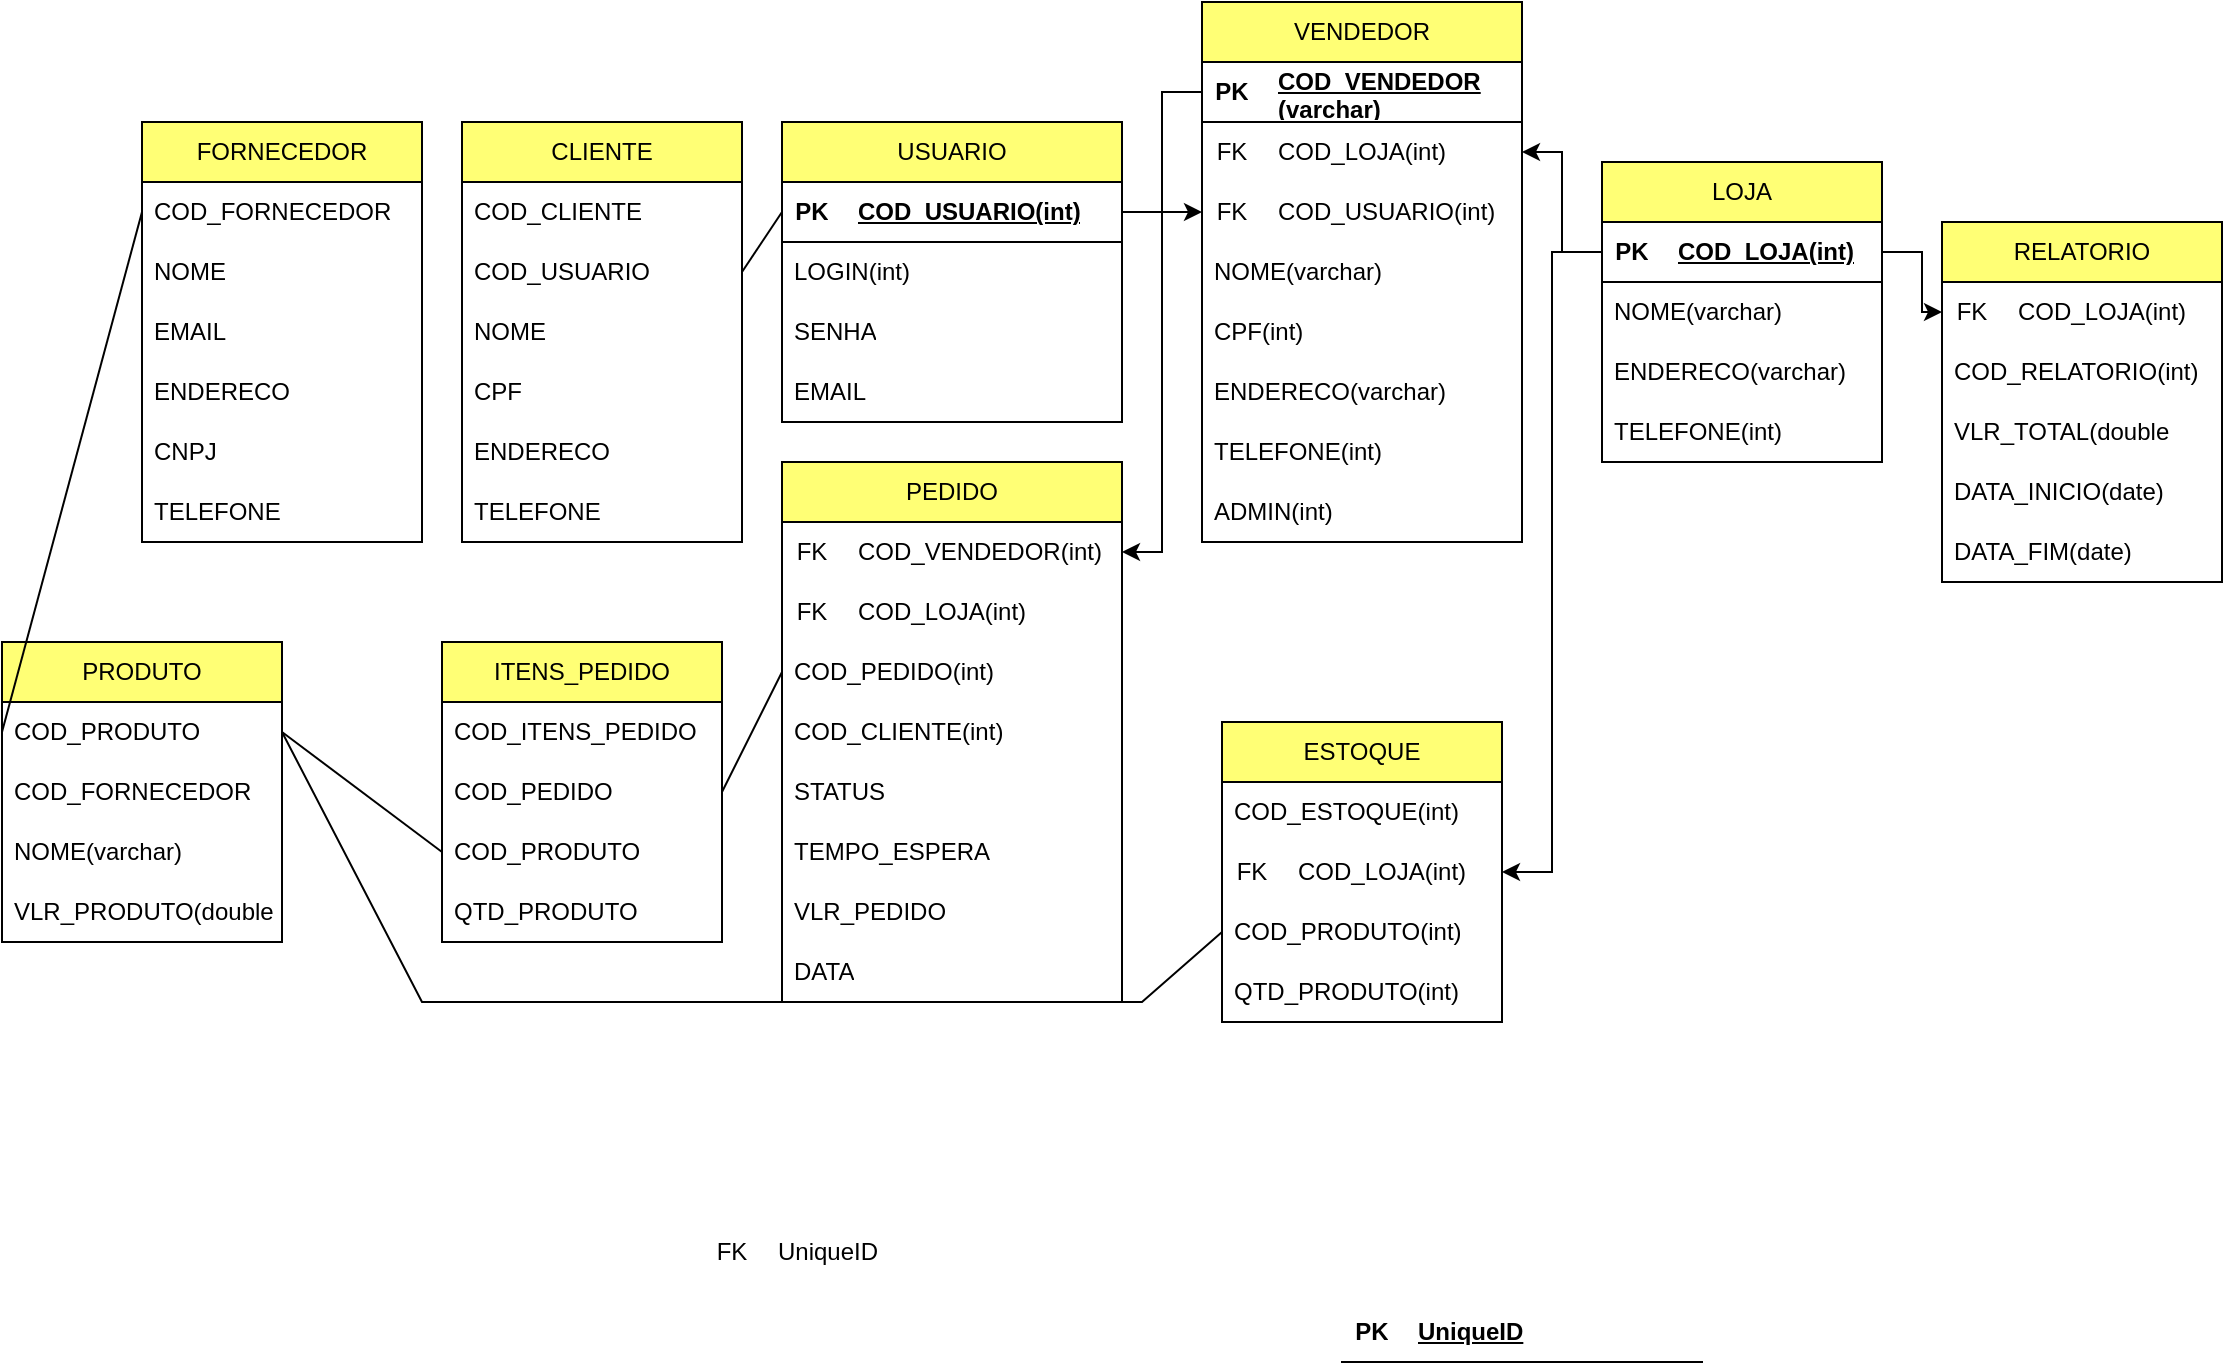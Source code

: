 <mxfile version="21.7.5" type="github">
  <diagram id="R2lEEEUBdFMjLlhIrx00" name="Page-1">
    <mxGraphModel dx="2072" dy="1129" grid="1" gridSize="10" guides="1" tooltips="1" connect="1" arrows="1" fold="1" page="1" pageScale="1" pageWidth="850" pageHeight="1100" math="0" shadow="0" extFonts="Permanent Marker^https://fonts.googleapis.com/css?family=Permanent+Marker">
      <root>
        <mxCell id="0" />
        <mxCell id="1" parent="0" />
        <mxCell id="6euLBbNawALFKnhl1Kjq-1" value="USUARIO" style="swimlane;fontStyle=0;childLayout=stackLayout;horizontal=1;startSize=30;horizontalStack=0;resizeParent=1;resizeParentMax=0;resizeLast=0;collapsible=1;marginBottom=0;whiteSpace=wrap;html=1;fillColor=#FFFF75;" parent="1" vertex="1">
          <mxGeometry x="170" y="60" width="170" height="150" as="geometry" />
        </mxCell>
        <mxCell id="yWgt30FyJ93wqNs7y8Zr-113" value="" style="shape=table;startSize=0;container=1;collapsible=1;childLayout=tableLayout;fixedRows=1;rowLines=0;fontStyle=0;align=center;resizeLast=1;strokeColor=none;fillColor=none;collapsible=0;" vertex="1" parent="6euLBbNawALFKnhl1Kjq-1">
          <mxGeometry y="30" width="170" height="30" as="geometry" />
        </mxCell>
        <mxCell id="yWgt30FyJ93wqNs7y8Zr-114" value="" style="shape=tableRow;horizontal=0;startSize=0;swimlaneHead=0;swimlaneBody=0;fillColor=none;collapsible=0;dropTarget=0;points=[[0,0.5],[1,0.5]];portConstraint=eastwest;top=0;left=0;right=0;bottom=1;" vertex="1" parent="yWgt30FyJ93wqNs7y8Zr-113">
          <mxGeometry width="170" height="30" as="geometry" />
        </mxCell>
        <mxCell id="yWgt30FyJ93wqNs7y8Zr-115" value="PK" style="shape=partialRectangle;connectable=0;fillColor=none;top=0;left=0;bottom=0;right=0;fontStyle=1;overflow=hidden;whiteSpace=wrap;html=1;" vertex="1" parent="yWgt30FyJ93wqNs7y8Zr-114">
          <mxGeometry width="30" height="30" as="geometry">
            <mxRectangle width="30" height="30" as="alternateBounds" />
          </mxGeometry>
        </mxCell>
        <mxCell id="yWgt30FyJ93wqNs7y8Zr-116" value="COD_USUARIO(int)" style="shape=partialRectangle;connectable=0;fillColor=none;top=0;left=0;bottom=0;right=0;align=left;spacingLeft=6;fontStyle=5;overflow=hidden;whiteSpace=wrap;html=1;" vertex="1" parent="yWgt30FyJ93wqNs7y8Zr-114">
          <mxGeometry x="30" width="140" height="30" as="geometry">
            <mxRectangle width="140" height="30" as="alternateBounds" />
          </mxGeometry>
        </mxCell>
        <mxCell id="6euLBbNawALFKnhl1Kjq-3" value="LOGIN(int)" style="text;strokeColor=none;fillColor=none;align=left;verticalAlign=middle;spacingLeft=4;spacingRight=4;overflow=hidden;points=[[0,0.5],[1,0.5]];portConstraint=eastwest;rotatable=0;whiteSpace=wrap;html=1;" parent="6euLBbNawALFKnhl1Kjq-1" vertex="1">
          <mxGeometry y="60" width="170" height="30" as="geometry" />
        </mxCell>
        <mxCell id="6euLBbNawALFKnhl1Kjq-4" value="SENHA" style="text;strokeColor=none;fillColor=none;align=left;verticalAlign=middle;spacingLeft=4;spacingRight=4;overflow=hidden;points=[[0,0.5],[1,0.5]];portConstraint=eastwest;rotatable=0;whiteSpace=wrap;html=1;" parent="6euLBbNawALFKnhl1Kjq-1" vertex="1">
          <mxGeometry y="90" width="170" height="30" as="geometry" />
        </mxCell>
        <mxCell id="6euLBbNawALFKnhl1Kjq-5" value="EMAIL" style="text;strokeColor=none;fillColor=none;align=left;verticalAlign=middle;spacingLeft=4;spacingRight=4;overflow=hidden;points=[[0,0.5],[1,0.5]];portConstraint=eastwest;rotatable=0;whiteSpace=wrap;html=1;" parent="6euLBbNawALFKnhl1Kjq-1" vertex="1">
          <mxGeometry y="120" width="170" height="30" as="geometry" />
        </mxCell>
        <mxCell id="6euLBbNawALFKnhl1Kjq-6" value="CLIENTE" style="swimlane;fontStyle=0;childLayout=stackLayout;horizontal=1;startSize=30;horizontalStack=0;resizeParent=1;resizeParentMax=0;resizeLast=0;collapsible=1;marginBottom=0;whiteSpace=wrap;html=1;fillColor=#FFFF75;" parent="1" vertex="1">
          <mxGeometry x="10" y="60" width="140" height="210" as="geometry" />
        </mxCell>
        <mxCell id="6euLBbNawALFKnhl1Kjq-7" value="COD_CLIENTE" style="text;strokeColor=none;fillColor=none;align=left;verticalAlign=middle;spacingLeft=4;spacingRight=4;overflow=hidden;points=[[0,0.5],[1,0.5]];portConstraint=eastwest;rotatable=0;whiteSpace=wrap;html=1;" parent="6euLBbNawALFKnhl1Kjq-6" vertex="1">
          <mxGeometry y="30" width="140" height="30" as="geometry" />
        </mxCell>
        <mxCell id="6euLBbNawALFKnhl1Kjq-13" value="COD_USUARIO" style="text;strokeColor=none;fillColor=none;align=left;verticalAlign=middle;spacingLeft=4;spacingRight=4;overflow=hidden;points=[[0,0.5],[1,0.5]];portConstraint=eastwest;rotatable=0;whiteSpace=wrap;html=1;" parent="6euLBbNawALFKnhl1Kjq-6" vertex="1">
          <mxGeometry y="60" width="140" height="30" as="geometry" />
        </mxCell>
        <mxCell id="6euLBbNawALFKnhl1Kjq-8" value="NOME" style="text;strokeColor=none;fillColor=none;align=left;verticalAlign=middle;spacingLeft=4;spacingRight=4;overflow=hidden;points=[[0,0.5],[1,0.5]];portConstraint=eastwest;rotatable=0;whiteSpace=wrap;html=1;" parent="6euLBbNawALFKnhl1Kjq-6" vertex="1">
          <mxGeometry y="90" width="140" height="30" as="geometry" />
        </mxCell>
        <mxCell id="6euLBbNawALFKnhl1Kjq-9" value="CPF" style="text;strokeColor=none;fillColor=none;align=left;verticalAlign=middle;spacingLeft=4;spacingRight=4;overflow=hidden;points=[[0,0.5],[1,0.5]];portConstraint=eastwest;rotatable=0;whiteSpace=wrap;html=1;" parent="6euLBbNawALFKnhl1Kjq-6" vertex="1">
          <mxGeometry y="120" width="140" height="30" as="geometry" />
        </mxCell>
        <mxCell id="6euLBbNawALFKnhl1Kjq-10" value="ENDERECO" style="text;strokeColor=none;fillColor=none;align=left;verticalAlign=middle;spacingLeft=4;spacingRight=4;overflow=hidden;points=[[0,0.5],[1,0.5]];portConstraint=eastwest;rotatable=0;whiteSpace=wrap;html=1;" parent="6euLBbNawALFKnhl1Kjq-6" vertex="1">
          <mxGeometry y="150" width="140" height="30" as="geometry" />
        </mxCell>
        <mxCell id="6euLBbNawALFKnhl1Kjq-11" value="TELEFONE" style="text;strokeColor=none;fillColor=none;align=left;verticalAlign=middle;spacingLeft=4;spacingRight=4;overflow=hidden;points=[[0,0.5],[1,0.5]];portConstraint=eastwest;rotatable=0;whiteSpace=wrap;html=1;" parent="6euLBbNawALFKnhl1Kjq-6" vertex="1">
          <mxGeometry y="180" width="140" height="30" as="geometry" />
        </mxCell>
        <mxCell id="6euLBbNawALFKnhl1Kjq-14" value="" style="endArrow=none;html=1;rounded=0;entryX=0;entryY=0.5;entryDx=0;entryDy=0;exitX=1;exitY=0.5;exitDx=0;exitDy=0;" parent="1" source="6euLBbNawALFKnhl1Kjq-13" edge="1">
          <mxGeometry width="50" height="50" relative="1" as="geometry">
            <mxPoint x="400" y="250" as="sourcePoint" />
            <mxPoint x="170" y="105" as="targetPoint" />
          </mxGeometry>
        </mxCell>
        <mxCell id="6euLBbNawALFKnhl1Kjq-15" value="VENDEDOR" style="swimlane;fontStyle=0;childLayout=stackLayout;horizontal=1;startSize=30;horizontalStack=0;resizeParent=1;resizeParentMax=0;resizeLast=0;collapsible=1;marginBottom=0;whiteSpace=wrap;html=1;fillColor=#FFFF75;" parent="1" vertex="1">
          <mxGeometry x="380" width="160" height="270" as="geometry" />
        </mxCell>
        <mxCell id="yWgt30FyJ93wqNs7y8Zr-31" value="" style="shape=tableRow;horizontal=0;startSize=0;swimlaneHead=0;swimlaneBody=0;fillColor=none;collapsible=0;dropTarget=0;points=[[0,0.5],[1,0.5]];portConstraint=eastwest;top=0;left=0;right=0;bottom=1;" vertex="1" parent="6euLBbNawALFKnhl1Kjq-15">
          <mxGeometry y="30" width="160" height="30" as="geometry" />
        </mxCell>
        <mxCell id="yWgt30FyJ93wqNs7y8Zr-32" value="PK" style="shape=partialRectangle;connectable=0;fillColor=none;top=0;left=0;bottom=0;right=0;fontStyle=1;overflow=hidden;whiteSpace=wrap;html=1;" vertex="1" parent="yWgt30FyJ93wqNs7y8Zr-31">
          <mxGeometry width="30" height="30" as="geometry">
            <mxRectangle width="30" height="30" as="alternateBounds" />
          </mxGeometry>
        </mxCell>
        <mxCell id="yWgt30FyJ93wqNs7y8Zr-33" value="COD_VENDEDOR (varchar)" style="shape=partialRectangle;connectable=0;fillColor=none;top=0;left=0;bottom=0;right=0;align=left;spacingLeft=6;fontStyle=5;overflow=hidden;whiteSpace=wrap;html=1;" vertex="1" parent="yWgt30FyJ93wqNs7y8Zr-31">
          <mxGeometry x="30" width="150" height="30" as="geometry">
            <mxRectangle width="150" height="30" as="alternateBounds" />
          </mxGeometry>
        </mxCell>
        <mxCell id="yWgt30FyJ93wqNs7y8Zr-81" value="" style="shape=table;startSize=0;container=1;collapsible=1;childLayout=tableLayout;fixedRows=1;rowLines=0;fontStyle=0;align=center;resizeLast=1;strokeColor=none;fillColor=none;collapsible=0;" vertex="1" parent="6euLBbNawALFKnhl1Kjq-15">
          <mxGeometry y="60" width="160" height="30" as="geometry" />
        </mxCell>
        <mxCell id="yWgt30FyJ93wqNs7y8Zr-82" value="" style="shape=tableRow;horizontal=0;startSize=0;swimlaneHead=0;swimlaneBody=0;fillColor=none;collapsible=0;dropTarget=0;points=[[0,0.5],[1,0.5]];portConstraint=eastwest;top=0;left=0;right=0;bottom=0;" vertex="1" parent="yWgt30FyJ93wqNs7y8Zr-81">
          <mxGeometry width="160" height="30" as="geometry" />
        </mxCell>
        <mxCell id="yWgt30FyJ93wqNs7y8Zr-83" value="FK" style="shape=partialRectangle;connectable=0;fillColor=none;top=0;left=0;bottom=0;right=0;fontStyle=0;overflow=hidden;whiteSpace=wrap;html=1;" vertex="1" parent="yWgt30FyJ93wqNs7y8Zr-82">
          <mxGeometry width="30" height="30" as="geometry">
            <mxRectangle width="30" height="30" as="alternateBounds" />
          </mxGeometry>
        </mxCell>
        <mxCell id="yWgt30FyJ93wqNs7y8Zr-84" value="COD_LOJA(int)" style="shape=partialRectangle;connectable=0;fillColor=none;top=0;left=0;bottom=0;right=0;align=left;spacingLeft=6;fontStyle=0;overflow=hidden;whiteSpace=wrap;html=1;" vertex="1" parent="yWgt30FyJ93wqNs7y8Zr-82">
          <mxGeometry x="30" width="130" height="30" as="geometry">
            <mxRectangle width="130" height="30" as="alternateBounds" />
          </mxGeometry>
        </mxCell>
        <mxCell id="yWgt30FyJ93wqNs7y8Zr-118" value="" style="shape=table;startSize=0;container=1;collapsible=1;childLayout=tableLayout;fixedRows=1;rowLines=0;fontStyle=0;align=center;resizeLast=1;strokeColor=none;fillColor=none;collapsible=0;" vertex="1" parent="6euLBbNawALFKnhl1Kjq-15">
          <mxGeometry y="90" width="160" height="30" as="geometry" />
        </mxCell>
        <mxCell id="yWgt30FyJ93wqNs7y8Zr-119" value="" style="shape=tableRow;horizontal=0;startSize=0;swimlaneHead=0;swimlaneBody=0;fillColor=none;collapsible=0;dropTarget=0;points=[[0,0.5],[1,0.5]];portConstraint=eastwest;top=0;left=0;right=0;bottom=0;" vertex="1" parent="yWgt30FyJ93wqNs7y8Zr-118">
          <mxGeometry width="160" height="30" as="geometry" />
        </mxCell>
        <mxCell id="yWgt30FyJ93wqNs7y8Zr-120" value="FK" style="shape=partialRectangle;connectable=0;fillColor=none;top=0;left=0;bottom=0;right=0;fontStyle=0;overflow=hidden;whiteSpace=wrap;html=1;" vertex="1" parent="yWgt30FyJ93wqNs7y8Zr-119">
          <mxGeometry width="30" height="30" as="geometry">
            <mxRectangle width="30" height="30" as="alternateBounds" />
          </mxGeometry>
        </mxCell>
        <mxCell id="yWgt30FyJ93wqNs7y8Zr-121" value="COD_USUARIO(int)" style="shape=partialRectangle;connectable=0;fillColor=none;top=0;left=0;bottom=0;right=0;align=left;spacingLeft=6;fontStyle=0;overflow=hidden;whiteSpace=wrap;html=1;" vertex="1" parent="yWgt30FyJ93wqNs7y8Zr-119">
          <mxGeometry x="30" width="130" height="30" as="geometry">
            <mxRectangle width="130" height="30" as="alternateBounds" />
          </mxGeometry>
        </mxCell>
        <mxCell id="6euLBbNawALFKnhl1Kjq-17" value="NOME(varchar)" style="text;strokeColor=none;fillColor=none;align=left;verticalAlign=middle;spacingLeft=4;spacingRight=4;overflow=hidden;points=[[0,0.5],[1,0.5]];portConstraint=eastwest;rotatable=0;whiteSpace=wrap;html=1;" parent="6euLBbNawALFKnhl1Kjq-15" vertex="1">
          <mxGeometry y="120" width="160" height="30" as="geometry" />
        </mxCell>
        <mxCell id="6euLBbNawALFKnhl1Kjq-18" value="CPF(int)" style="text;strokeColor=none;fillColor=none;align=left;verticalAlign=middle;spacingLeft=4;spacingRight=4;overflow=hidden;points=[[0,0.5],[1,0.5]];portConstraint=eastwest;rotatable=0;whiteSpace=wrap;html=1;" parent="6euLBbNawALFKnhl1Kjq-15" vertex="1">
          <mxGeometry y="150" width="160" height="30" as="geometry" />
        </mxCell>
        <mxCell id="6euLBbNawALFKnhl1Kjq-20" value="ENDERECO(varchar)" style="text;strokeColor=none;fillColor=none;align=left;verticalAlign=middle;spacingLeft=4;spacingRight=4;overflow=hidden;points=[[0,0.5],[1,0.5]];portConstraint=eastwest;rotatable=0;whiteSpace=wrap;html=1;" parent="6euLBbNawALFKnhl1Kjq-15" vertex="1">
          <mxGeometry y="180" width="160" height="30" as="geometry" />
        </mxCell>
        <mxCell id="6euLBbNawALFKnhl1Kjq-21" value="TELEFONE(int)" style="text;strokeColor=none;fillColor=none;align=left;verticalAlign=middle;spacingLeft=4;spacingRight=4;overflow=hidden;points=[[0,0.5],[1,0.5]];portConstraint=eastwest;rotatable=0;whiteSpace=wrap;html=1;" parent="6euLBbNawALFKnhl1Kjq-15" vertex="1">
          <mxGeometry y="210" width="160" height="30" as="geometry" />
        </mxCell>
        <mxCell id="6euLBbNawALFKnhl1Kjq-25" value="ADMIN(int)" style="text;strokeColor=none;fillColor=none;align=left;verticalAlign=middle;spacingLeft=4;spacingRight=4;overflow=hidden;points=[[0,0.5],[1,0.5]];portConstraint=eastwest;rotatable=0;whiteSpace=wrap;html=1;" parent="6euLBbNawALFKnhl1Kjq-15" vertex="1">
          <mxGeometry y="240" width="160" height="30" as="geometry" />
        </mxCell>
        <mxCell id="6euLBbNawALFKnhl1Kjq-26" value="LOJA" style="swimlane;fontStyle=0;childLayout=stackLayout;horizontal=1;startSize=30;horizontalStack=0;resizeParent=1;resizeParentMax=0;resizeLast=0;collapsible=1;marginBottom=0;whiteSpace=wrap;html=1;fillColor=#FFFF75;" parent="1" vertex="1">
          <mxGeometry x="580" y="80" width="140" height="150" as="geometry" />
        </mxCell>
        <mxCell id="yWgt30FyJ93wqNs7y8Zr-75" value="" style="shape=table;startSize=0;container=1;collapsible=1;childLayout=tableLayout;fixedRows=1;rowLines=0;fontStyle=0;align=center;resizeLast=1;strokeColor=none;fillColor=none;collapsible=0;" vertex="1" parent="6euLBbNawALFKnhl1Kjq-26">
          <mxGeometry y="30" width="140" height="30" as="geometry" />
        </mxCell>
        <mxCell id="yWgt30FyJ93wqNs7y8Zr-76" value="" style="shape=tableRow;horizontal=0;startSize=0;swimlaneHead=0;swimlaneBody=0;fillColor=none;collapsible=0;dropTarget=0;points=[[0,0.5],[1,0.5]];portConstraint=eastwest;top=0;left=0;right=0;bottom=1;" vertex="1" parent="yWgt30FyJ93wqNs7y8Zr-75">
          <mxGeometry width="140" height="30" as="geometry" />
        </mxCell>
        <mxCell id="yWgt30FyJ93wqNs7y8Zr-77" value="PK" style="shape=partialRectangle;connectable=0;fillColor=none;top=0;left=0;bottom=0;right=0;fontStyle=1;overflow=hidden;whiteSpace=wrap;html=1;" vertex="1" parent="yWgt30FyJ93wqNs7y8Zr-76">
          <mxGeometry width="30" height="30" as="geometry">
            <mxRectangle width="30" height="30" as="alternateBounds" />
          </mxGeometry>
        </mxCell>
        <mxCell id="yWgt30FyJ93wqNs7y8Zr-78" value="COD_LOJA(int)" style="shape=partialRectangle;connectable=0;fillColor=none;top=0;left=0;bottom=0;right=0;align=left;spacingLeft=6;fontStyle=5;overflow=hidden;whiteSpace=wrap;html=1;" vertex="1" parent="yWgt30FyJ93wqNs7y8Zr-76">
          <mxGeometry x="30" width="110" height="30" as="geometry">
            <mxRectangle width="110" height="30" as="alternateBounds" />
          </mxGeometry>
        </mxCell>
        <mxCell id="6euLBbNawALFKnhl1Kjq-28" value="NOME(varchar)" style="text;strokeColor=none;fillColor=none;align=left;verticalAlign=middle;spacingLeft=4;spacingRight=4;overflow=hidden;points=[[0,0.5],[1,0.5]];portConstraint=eastwest;rotatable=0;whiteSpace=wrap;html=1;" parent="6euLBbNawALFKnhl1Kjq-26" vertex="1">
          <mxGeometry y="60" width="140" height="30" as="geometry" />
        </mxCell>
        <mxCell id="6euLBbNawALFKnhl1Kjq-29" value="ENDERECO(varchar)" style="text;strokeColor=none;fillColor=none;align=left;verticalAlign=middle;spacingLeft=4;spacingRight=4;overflow=hidden;points=[[0,0.5],[1,0.5]];portConstraint=eastwest;rotatable=0;whiteSpace=wrap;html=1;" parent="6euLBbNawALFKnhl1Kjq-26" vertex="1">
          <mxGeometry y="90" width="140" height="30" as="geometry" />
        </mxCell>
        <mxCell id="6euLBbNawALFKnhl1Kjq-30" value="TELEFONE(int)" style="text;strokeColor=none;fillColor=none;align=left;verticalAlign=middle;spacingLeft=4;spacingRight=4;overflow=hidden;points=[[0,0.5],[1,0.5]];portConstraint=eastwest;rotatable=0;whiteSpace=wrap;html=1;" parent="6euLBbNawALFKnhl1Kjq-26" vertex="1">
          <mxGeometry y="120" width="140" height="30" as="geometry" />
        </mxCell>
        <mxCell id="6euLBbNawALFKnhl1Kjq-32" value="PEDIDO" style="swimlane;fontStyle=0;childLayout=stackLayout;horizontal=1;startSize=30;horizontalStack=0;resizeParent=1;resizeParentMax=0;resizeLast=0;collapsible=1;marginBottom=0;whiteSpace=wrap;html=1;fillColor=#FFFF75;" parent="1" vertex="1">
          <mxGeometry x="170" y="230" width="170" height="270" as="geometry" />
        </mxCell>
        <mxCell id="yWgt30FyJ93wqNs7y8Zr-64" value="" style="shape=table;startSize=0;container=1;collapsible=1;childLayout=tableLayout;fixedRows=1;rowLines=0;fontStyle=0;align=center;resizeLast=1;strokeColor=none;fillColor=none;collapsible=0;" vertex="1" parent="6euLBbNawALFKnhl1Kjq-32">
          <mxGeometry y="30" width="170" height="30" as="geometry" />
        </mxCell>
        <mxCell id="yWgt30FyJ93wqNs7y8Zr-65" value="" style="shape=tableRow;horizontal=0;startSize=0;swimlaneHead=0;swimlaneBody=0;fillColor=none;collapsible=0;dropTarget=0;points=[[0,0.5],[1,0.5]];portConstraint=eastwest;top=0;left=0;right=0;bottom=0;" vertex="1" parent="yWgt30FyJ93wqNs7y8Zr-64">
          <mxGeometry width="170" height="30" as="geometry" />
        </mxCell>
        <mxCell id="yWgt30FyJ93wqNs7y8Zr-66" value="FK" style="shape=partialRectangle;connectable=0;fillColor=none;top=0;left=0;bottom=0;right=0;fontStyle=0;overflow=hidden;whiteSpace=wrap;html=1;" vertex="1" parent="yWgt30FyJ93wqNs7y8Zr-65">
          <mxGeometry width="30" height="30" as="geometry">
            <mxRectangle width="30" height="30" as="alternateBounds" />
          </mxGeometry>
        </mxCell>
        <mxCell id="yWgt30FyJ93wqNs7y8Zr-67" value="COD_VENDEDOR(int)" style="shape=partialRectangle;connectable=0;fillColor=none;top=0;left=0;bottom=0;right=0;align=left;spacingLeft=6;fontStyle=0;overflow=hidden;whiteSpace=wrap;html=1;" vertex="1" parent="yWgt30FyJ93wqNs7y8Zr-65">
          <mxGeometry x="30" width="140" height="30" as="geometry">
            <mxRectangle width="140" height="30" as="alternateBounds" />
          </mxGeometry>
        </mxCell>
        <mxCell id="yWgt30FyJ93wqNs7y8Zr-94" value="" style="shape=table;startSize=0;container=1;collapsible=1;childLayout=tableLayout;fixedRows=1;rowLines=0;fontStyle=0;align=center;resizeLast=1;strokeColor=none;fillColor=none;collapsible=0;" vertex="1" parent="6euLBbNawALFKnhl1Kjq-32">
          <mxGeometry y="60" width="170" height="30" as="geometry" />
        </mxCell>
        <mxCell id="yWgt30FyJ93wqNs7y8Zr-95" value="" style="shape=tableRow;horizontal=0;startSize=0;swimlaneHead=0;swimlaneBody=0;fillColor=none;collapsible=0;dropTarget=0;points=[[0,0.5],[1,0.5]];portConstraint=eastwest;top=0;left=0;right=0;bottom=0;" vertex="1" parent="yWgt30FyJ93wqNs7y8Zr-94">
          <mxGeometry width="170" height="30" as="geometry" />
        </mxCell>
        <mxCell id="yWgt30FyJ93wqNs7y8Zr-96" value="FK" style="shape=partialRectangle;connectable=0;fillColor=none;top=0;left=0;bottom=0;right=0;fontStyle=0;overflow=hidden;whiteSpace=wrap;html=1;" vertex="1" parent="yWgt30FyJ93wqNs7y8Zr-95">
          <mxGeometry width="30" height="30" as="geometry">
            <mxRectangle width="30" height="30" as="alternateBounds" />
          </mxGeometry>
        </mxCell>
        <mxCell id="yWgt30FyJ93wqNs7y8Zr-97" value="COD_LOJA(int)" style="shape=partialRectangle;connectable=0;fillColor=none;top=0;left=0;bottom=0;right=0;align=left;spacingLeft=6;fontStyle=0;overflow=hidden;whiteSpace=wrap;html=1;" vertex="1" parent="yWgt30FyJ93wqNs7y8Zr-95">
          <mxGeometry x="30" width="140" height="30" as="geometry">
            <mxRectangle width="140" height="30" as="alternateBounds" />
          </mxGeometry>
        </mxCell>
        <mxCell id="6euLBbNawALFKnhl1Kjq-33" value="COD_PEDIDO(int)" style="text;strokeColor=none;fillColor=none;align=left;verticalAlign=middle;spacingLeft=4;spacingRight=4;overflow=hidden;points=[[0,0.5],[1,0.5]];portConstraint=eastwest;rotatable=0;whiteSpace=wrap;html=1;" parent="6euLBbNawALFKnhl1Kjq-32" vertex="1">
          <mxGeometry y="90" width="170" height="30" as="geometry" />
        </mxCell>
        <mxCell id="6euLBbNawALFKnhl1Kjq-41" value="COD_CLIENTE(int)" style="text;strokeColor=none;fillColor=none;align=left;verticalAlign=middle;spacingLeft=4;spacingRight=4;overflow=hidden;points=[[0,0.5],[1,0.5]];portConstraint=eastwest;rotatable=0;whiteSpace=wrap;html=1;" parent="6euLBbNawALFKnhl1Kjq-32" vertex="1">
          <mxGeometry y="120" width="170" height="30" as="geometry" />
        </mxCell>
        <mxCell id="6euLBbNawALFKnhl1Kjq-46" value="STATUS" style="text;strokeColor=none;fillColor=none;align=left;verticalAlign=middle;spacingLeft=4;spacingRight=4;overflow=hidden;points=[[0,0.5],[1,0.5]];portConstraint=eastwest;rotatable=0;whiteSpace=wrap;html=1;" parent="6euLBbNawALFKnhl1Kjq-32" vertex="1">
          <mxGeometry y="150" width="170" height="30" as="geometry" />
        </mxCell>
        <mxCell id="6euLBbNawALFKnhl1Kjq-76" value="TEMPO_ESPERA" style="text;strokeColor=none;fillColor=none;align=left;verticalAlign=middle;spacingLeft=4;spacingRight=4;overflow=hidden;points=[[0,0.5],[1,0.5]];portConstraint=eastwest;rotatable=0;whiteSpace=wrap;html=1;" parent="6euLBbNawALFKnhl1Kjq-32" vertex="1">
          <mxGeometry y="180" width="170" height="30" as="geometry" />
        </mxCell>
        <mxCell id="6euLBbNawALFKnhl1Kjq-47" value="VLR_PEDIDO" style="text;strokeColor=none;fillColor=none;align=left;verticalAlign=middle;spacingLeft=4;spacingRight=4;overflow=hidden;points=[[0,0.5],[1,0.5]];portConstraint=eastwest;rotatable=0;whiteSpace=wrap;html=1;" parent="6euLBbNawALFKnhl1Kjq-32" vertex="1">
          <mxGeometry y="210" width="170" height="30" as="geometry" />
        </mxCell>
        <mxCell id="6euLBbNawALFKnhl1Kjq-48" value="DATA" style="text;strokeColor=none;fillColor=none;align=left;verticalAlign=middle;spacingLeft=4;spacingRight=4;overflow=hidden;points=[[0,0.5],[1,0.5]];portConstraint=eastwest;rotatable=0;whiteSpace=wrap;html=1;" parent="6euLBbNawALFKnhl1Kjq-32" vertex="1">
          <mxGeometry y="240" width="170" height="30" as="geometry" />
        </mxCell>
        <mxCell id="6euLBbNawALFKnhl1Kjq-37" value="ITENS_PEDIDO" style="swimlane;fontStyle=0;childLayout=stackLayout;horizontal=1;startSize=30;horizontalStack=0;resizeParent=1;resizeParentMax=0;resizeLast=0;collapsible=1;marginBottom=0;whiteSpace=wrap;html=1;fillColor=#FFFF75;" parent="1" vertex="1">
          <mxGeometry y="320" width="140" height="150" as="geometry" />
        </mxCell>
        <mxCell id="6euLBbNawALFKnhl1Kjq-38" value="COD_ITENS_PEDIDO" style="text;strokeColor=none;fillColor=none;align=left;verticalAlign=middle;spacingLeft=4;spacingRight=4;overflow=hidden;points=[[0,0.5],[1,0.5]];portConstraint=eastwest;rotatable=0;whiteSpace=wrap;html=1;" parent="6euLBbNawALFKnhl1Kjq-37" vertex="1">
          <mxGeometry y="30" width="140" height="30" as="geometry" />
        </mxCell>
        <mxCell id="6euLBbNawALFKnhl1Kjq-39" value="COD_PEDIDO" style="text;strokeColor=none;fillColor=none;align=left;verticalAlign=middle;spacingLeft=4;spacingRight=4;overflow=hidden;points=[[0,0.5],[1,0.5]];portConstraint=eastwest;rotatable=0;whiteSpace=wrap;html=1;" parent="6euLBbNawALFKnhl1Kjq-37" vertex="1">
          <mxGeometry y="60" width="140" height="30" as="geometry" />
        </mxCell>
        <mxCell id="6euLBbNawALFKnhl1Kjq-49" value="COD_PRODUTO" style="text;strokeColor=none;fillColor=none;align=left;verticalAlign=middle;spacingLeft=4;spacingRight=4;overflow=hidden;points=[[0,0.5],[1,0.5]];portConstraint=eastwest;rotatable=0;whiteSpace=wrap;html=1;" parent="6euLBbNawALFKnhl1Kjq-37" vertex="1">
          <mxGeometry y="90" width="140" height="30" as="geometry" />
        </mxCell>
        <mxCell id="6euLBbNawALFKnhl1Kjq-50" value="QTD_PRODUTO" style="text;strokeColor=none;fillColor=none;align=left;verticalAlign=middle;spacingLeft=4;spacingRight=4;overflow=hidden;points=[[0,0.5],[1,0.5]];portConstraint=eastwest;rotatable=0;whiteSpace=wrap;html=1;" parent="6euLBbNawALFKnhl1Kjq-37" vertex="1">
          <mxGeometry y="120" width="140" height="30" as="geometry" />
        </mxCell>
        <mxCell id="6euLBbNawALFKnhl1Kjq-40" value="" style="endArrow=none;html=1;rounded=0;entryX=0;entryY=0.5;entryDx=0;entryDy=0;exitX=1;exitY=0.5;exitDx=0;exitDy=0;" parent="1" source="6euLBbNawALFKnhl1Kjq-39" target="6euLBbNawALFKnhl1Kjq-33" edge="1">
          <mxGeometry width="50" height="50" relative="1" as="geometry">
            <mxPoint x="170" y="370" as="sourcePoint" />
            <mxPoint x="260" y="115" as="targetPoint" />
          </mxGeometry>
        </mxCell>
        <mxCell id="6euLBbNawALFKnhl1Kjq-51" value="PRODUTO" style="swimlane;fontStyle=0;childLayout=stackLayout;horizontal=1;startSize=30;horizontalStack=0;resizeParent=1;resizeParentMax=0;resizeLast=0;collapsible=1;marginBottom=0;whiteSpace=wrap;html=1;fillColor=#FFFF75;" parent="1" vertex="1">
          <mxGeometry x="-220" y="320" width="140" height="150" as="geometry" />
        </mxCell>
        <mxCell id="6euLBbNawALFKnhl1Kjq-52" value="COD_PRODUTO" style="text;strokeColor=none;fillColor=none;align=left;verticalAlign=middle;spacingLeft=4;spacingRight=4;overflow=hidden;points=[[0,0.5],[1,0.5]];portConstraint=eastwest;rotatable=0;whiteSpace=wrap;html=1;" parent="6euLBbNawALFKnhl1Kjq-51" vertex="1">
          <mxGeometry y="30" width="140" height="30" as="geometry" />
        </mxCell>
        <mxCell id="6euLBbNawALFKnhl1Kjq-64" value="COD_FORNECEDOR" style="text;strokeColor=none;fillColor=none;align=left;verticalAlign=middle;spacingLeft=4;spacingRight=4;overflow=hidden;points=[[0,0.5],[1,0.5]];portConstraint=eastwest;rotatable=0;whiteSpace=wrap;html=1;" parent="6euLBbNawALFKnhl1Kjq-51" vertex="1">
          <mxGeometry y="60" width="140" height="30" as="geometry" />
        </mxCell>
        <mxCell id="6euLBbNawALFKnhl1Kjq-53" value="NOME(varchar)" style="text;strokeColor=none;fillColor=none;align=left;verticalAlign=middle;spacingLeft=4;spacingRight=4;overflow=hidden;points=[[0,0.5],[1,0.5]];portConstraint=eastwest;rotatable=0;whiteSpace=wrap;html=1;" parent="6euLBbNawALFKnhl1Kjq-51" vertex="1">
          <mxGeometry y="90" width="140" height="30" as="geometry" />
        </mxCell>
        <mxCell id="6euLBbNawALFKnhl1Kjq-55" value="VLR_PRODUTO(double)" style="text;strokeColor=none;fillColor=none;align=left;verticalAlign=middle;spacingLeft=4;spacingRight=4;overflow=hidden;points=[[0,0.5],[1,0.5]];portConstraint=eastwest;rotatable=0;whiteSpace=wrap;html=1;" parent="6euLBbNawALFKnhl1Kjq-51" vertex="1">
          <mxGeometry y="120" width="140" height="30" as="geometry" />
        </mxCell>
        <mxCell id="6euLBbNawALFKnhl1Kjq-56" value="" style="endArrow=none;html=1;rounded=0;entryX=1;entryY=0.5;entryDx=0;entryDy=0;exitX=0;exitY=0.5;exitDx=0;exitDy=0;" parent="1" source="6euLBbNawALFKnhl1Kjq-49" target="6euLBbNawALFKnhl1Kjq-52" edge="1">
          <mxGeometry width="50" height="50" relative="1" as="geometry">
            <mxPoint x="160" y="365" as="sourcePoint" />
            <mxPoint x="180" y="275" as="targetPoint" />
          </mxGeometry>
        </mxCell>
        <mxCell id="6euLBbNawALFKnhl1Kjq-57" value="FORNECEDOR" style="swimlane;fontStyle=0;childLayout=stackLayout;horizontal=1;startSize=30;horizontalStack=0;resizeParent=1;resizeParentMax=0;resizeLast=0;collapsible=1;marginBottom=0;whiteSpace=wrap;html=1;fillColor=#FFFF75;" parent="1" vertex="1">
          <mxGeometry x="-150" y="60" width="140" height="210" as="geometry" />
        </mxCell>
        <mxCell id="6euLBbNawALFKnhl1Kjq-58" value="COD_FORNECEDOR" style="text;strokeColor=none;fillColor=none;align=left;verticalAlign=middle;spacingLeft=4;spacingRight=4;overflow=hidden;points=[[0,0.5],[1,0.5]];portConstraint=eastwest;rotatable=0;whiteSpace=wrap;html=1;" parent="6euLBbNawALFKnhl1Kjq-57" vertex="1">
          <mxGeometry y="30" width="140" height="30" as="geometry" />
        </mxCell>
        <mxCell id="6euLBbNawALFKnhl1Kjq-59" value="NOME" style="text;strokeColor=none;fillColor=none;align=left;verticalAlign=middle;spacingLeft=4;spacingRight=4;overflow=hidden;points=[[0,0.5],[1,0.5]];portConstraint=eastwest;rotatable=0;whiteSpace=wrap;html=1;" parent="6euLBbNawALFKnhl1Kjq-57" vertex="1">
          <mxGeometry y="60" width="140" height="30" as="geometry" />
        </mxCell>
        <mxCell id="6euLBbNawALFKnhl1Kjq-63" value="EMAIL" style="text;strokeColor=none;fillColor=none;align=left;verticalAlign=middle;spacingLeft=4;spacingRight=4;overflow=hidden;points=[[0,0.5],[1,0.5]];portConstraint=eastwest;rotatable=0;whiteSpace=wrap;html=1;" parent="6euLBbNawALFKnhl1Kjq-57" vertex="1">
          <mxGeometry y="90" width="140" height="30" as="geometry" />
        </mxCell>
        <mxCell id="6euLBbNawALFKnhl1Kjq-60" value="ENDERECO" style="text;strokeColor=none;fillColor=none;align=left;verticalAlign=middle;spacingLeft=4;spacingRight=4;overflow=hidden;points=[[0,0.5],[1,0.5]];portConstraint=eastwest;rotatable=0;whiteSpace=wrap;html=1;" parent="6euLBbNawALFKnhl1Kjq-57" vertex="1">
          <mxGeometry y="120" width="140" height="30" as="geometry" />
        </mxCell>
        <mxCell id="6euLBbNawALFKnhl1Kjq-61" value="CNPJ" style="text;strokeColor=none;fillColor=none;align=left;verticalAlign=middle;spacingLeft=4;spacingRight=4;overflow=hidden;points=[[0,0.5],[1,0.5]];portConstraint=eastwest;rotatable=0;whiteSpace=wrap;html=1;" parent="6euLBbNawALFKnhl1Kjq-57" vertex="1">
          <mxGeometry y="150" width="140" height="30" as="geometry" />
        </mxCell>
        <mxCell id="6euLBbNawALFKnhl1Kjq-62" value="TELEFONE" style="text;strokeColor=none;fillColor=none;align=left;verticalAlign=middle;spacingLeft=4;spacingRight=4;overflow=hidden;points=[[0,0.5],[1,0.5]];portConstraint=eastwest;rotatable=0;whiteSpace=wrap;html=1;" parent="6euLBbNawALFKnhl1Kjq-57" vertex="1">
          <mxGeometry y="180" width="140" height="30" as="geometry" />
        </mxCell>
        <mxCell id="6euLBbNawALFKnhl1Kjq-66" value="" style="endArrow=none;html=1;rounded=0;entryX=0;entryY=0.5;entryDx=0;entryDy=0;exitX=0;exitY=0.5;exitDx=0;exitDy=0;" parent="1" source="6euLBbNawALFKnhl1Kjq-52" target="6euLBbNawALFKnhl1Kjq-58" edge="1">
          <mxGeometry width="50" height="50" relative="1" as="geometry">
            <mxPoint x="250" y="340" as="sourcePoint" />
            <mxPoint x="300" y="290" as="targetPoint" />
          </mxGeometry>
        </mxCell>
        <mxCell id="6euLBbNawALFKnhl1Kjq-67" value="ESTOQUE" style="swimlane;fontStyle=0;childLayout=stackLayout;horizontal=1;startSize=30;horizontalStack=0;resizeParent=1;resizeParentMax=0;resizeLast=0;collapsible=1;marginBottom=0;whiteSpace=wrap;html=1;fillColor=#FFFF75;" parent="1" vertex="1">
          <mxGeometry x="390" y="360" width="140" height="150" as="geometry" />
        </mxCell>
        <mxCell id="6euLBbNawALFKnhl1Kjq-68" value="COD_ESTOQUE(int)" style="text;strokeColor=none;fillColor=none;align=left;verticalAlign=middle;spacingLeft=4;spacingRight=4;overflow=hidden;points=[[0,0.5],[1,0.5]];portConstraint=eastwest;rotatable=0;whiteSpace=wrap;html=1;" parent="6euLBbNawALFKnhl1Kjq-67" vertex="1">
          <mxGeometry y="30" width="140" height="30" as="geometry" />
        </mxCell>
        <mxCell id="yWgt30FyJ93wqNs7y8Zr-88" value="" style="shape=table;startSize=0;container=1;collapsible=1;childLayout=tableLayout;fixedRows=1;rowLines=0;fontStyle=0;align=center;resizeLast=1;strokeColor=none;fillColor=none;collapsible=0;" vertex="1" parent="6euLBbNawALFKnhl1Kjq-67">
          <mxGeometry y="60" width="140" height="30" as="geometry" />
        </mxCell>
        <mxCell id="yWgt30FyJ93wqNs7y8Zr-89" value="" style="shape=tableRow;horizontal=0;startSize=0;swimlaneHead=0;swimlaneBody=0;fillColor=none;collapsible=0;dropTarget=0;points=[[0,0.5],[1,0.5]];portConstraint=eastwest;top=0;left=0;right=0;bottom=0;" vertex="1" parent="yWgt30FyJ93wqNs7y8Zr-88">
          <mxGeometry width="140" height="30" as="geometry" />
        </mxCell>
        <mxCell id="yWgt30FyJ93wqNs7y8Zr-90" value="FK" style="shape=partialRectangle;connectable=0;fillColor=none;top=0;left=0;bottom=0;right=0;fontStyle=0;overflow=hidden;whiteSpace=wrap;html=1;" vertex="1" parent="yWgt30FyJ93wqNs7y8Zr-89">
          <mxGeometry width="30" height="30" as="geometry">
            <mxRectangle width="30" height="30" as="alternateBounds" />
          </mxGeometry>
        </mxCell>
        <mxCell id="yWgt30FyJ93wqNs7y8Zr-91" value="COD_LOJA(int)" style="shape=partialRectangle;connectable=0;fillColor=none;top=0;left=0;bottom=0;right=0;align=left;spacingLeft=6;fontStyle=0;overflow=hidden;whiteSpace=wrap;html=1;" vertex="1" parent="yWgt30FyJ93wqNs7y8Zr-89">
          <mxGeometry x="30" width="110" height="30" as="geometry">
            <mxRectangle width="110" height="30" as="alternateBounds" />
          </mxGeometry>
        </mxCell>
        <mxCell id="6euLBbNawALFKnhl1Kjq-70" value="COD_PRODUTO(int)" style="text;strokeColor=none;fillColor=none;align=left;verticalAlign=middle;spacingLeft=4;spacingRight=4;overflow=hidden;points=[[0,0.5],[1,0.5]];portConstraint=eastwest;rotatable=0;whiteSpace=wrap;html=1;" parent="6euLBbNawALFKnhl1Kjq-67" vertex="1">
          <mxGeometry y="90" width="140" height="30" as="geometry" />
        </mxCell>
        <mxCell id="6euLBbNawALFKnhl1Kjq-71" value="QTD_PRODUTO(int)" style="text;strokeColor=none;fillColor=none;align=left;verticalAlign=middle;spacingLeft=4;spacingRight=4;overflow=hidden;points=[[0,0.5],[1,0.5]];portConstraint=eastwest;rotatable=0;whiteSpace=wrap;html=1;" parent="6euLBbNawALFKnhl1Kjq-67" vertex="1">
          <mxGeometry y="120" width="140" height="30" as="geometry" />
        </mxCell>
        <mxCell id="6euLBbNawALFKnhl1Kjq-75" value="" style="endArrow=none;html=1;rounded=0;entryX=0;entryY=0.5;entryDx=0;entryDy=0;exitX=1;exitY=0.5;exitDx=0;exitDy=0;" parent="1" source="6euLBbNawALFKnhl1Kjq-52" target="6euLBbNawALFKnhl1Kjq-70" edge="1">
          <mxGeometry width="50" height="50" relative="1" as="geometry">
            <mxPoint x="320" y="115" as="sourcePoint" />
            <mxPoint x="350" y="145" as="targetPoint" />
            <Array as="points">
              <mxPoint x="-10" y="500" />
              <mxPoint x="350" y="500" />
            </Array>
          </mxGeometry>
        </mxCell>
        <mxCell id="6euLBbNawALFKnhl1Kjq-77" value="RELATORIO" style="swimlane;fontStyle=0;childLayout=stackLayout;horizontal=1;startSize=30;horizontalStack=0;resizeParent=1;resizeParentMax=0;resizeLast=0;collapsible=1;marginBottom=0;whiteSpace=wrap;html=1;fillColor=#FFFF75;" parent="1" vertex="1">
          <mxGeometry x="750" y="110" width="140" height="180" as="geometry" />
        </mxCell>
        <mxCell id="yWgt30FyJ93wqNs7y8Zr-100" value="" style="shape=table;startSize=0;container=1;collapsible=1;childLayout=tableLayout;fixedRows=1;rowLines=0;fontStyle=0;align=center;resizeLast=1;strokeColor=none;fillColor=none;collapsible=0;" vertex="1" parent="6euLBbNawALFKnhl1Kjq-77">
          <mxGeometry y="30" width="140" height="30" as="geometry" />
        </mxCell>
        <mxCell id="yWgt30FyJ93wqNs7y8Zr-101" value="" style="shape=tableRow;horizontal=0;startSize=0;swimlaneHead=0;swimlaneBody=0;fillColor=none;collapsible=0;dropTarget=0;points=[[0,0.5],[1,0.5]];portConstraint=eastwest;top=0;left=0;right=0;bottom=0;" vertex="1" parent="yWgt30FyJ93wqNs7y8Zr-100">
          <mxGeometry width="140" height="30" as="geometry" />
        </mxCell>
        <mxCell id="yWgt30FyJ93wqNs7y8Zr-102" value="FK" style="shape=partialRectangle;connectable=0;fillColor=none;top=0;left=0;bottom=0;right=0;fontStyle=0;overflow=hidden;whiteSpace=wrap;html=1;" vertex="1" parent="yWgt30FyJ93wqNs7y8Zr-101">
          <mxGeometry width="30" height="30" as="geometry">
            <mxRectangle width="30" height="30" as="alternateBounds" />
          </mxGeometry>
        </mxCell>
        <mxCell id="yWgt30FyJ93wqNs7y8Zr-103" value="COD_LOJA(int)" style="shape=partialRectangle;connectable=0;fillColor=none;top=0;left=0;bottom=0;right=0;align=left;spacingLeft=6;fontStyle=0;overflow=hidden;whiteSpace=wrap;html=1;" vertex="1" parent="yWgt30FyJ93wqNs7y8Zr-101">
          <mxGeometry x="30" width="110" height="30" as="geometry">
            <mxRectangle width="110" height="30" as="alternateBounds" />
          </mxGeometry>
        </mxCell>
        <mxCell id="6euLBbNawALFKnhl1Kjq-78" value="COD_RELATORIO(int)" style="text;strokeColor=none;fillColor=none;align=left;verticalAlign=middle;spacingLeft=4;spacingRight=4;overflow=hidden;points=[[0,0.5],[1,0.5]];portConstraint=eastwest;rotatable=0;whiteSpace=wrap;html=1;" parent="6euLBbNawALFKnhl1Kjq-77" vertex="1">
          <mxGeometry y="60" width="140" height="30" as="geometry" />
        </mxCell>
        <mxCell id="6euLBbNawALFKnhl1Kjq-84" value="VLR_TOTAL(double" style="text;strokeColor=none;fillColor=none;align=left;verticalAlign=middle;spacingLeft=4;spacingRight=4;overflow=hidden;points=[[0,0.5],[1,0.5]];portConstraint=eastwest;rotatable=0;whiteSpace=wrap;html=1;" parent="6euLBbNawALFKnhl1Kjq-77" vertex="1">
          <mxGeometry y="90" width="140" height="30" as="geometry" />
        </mxCell>
        <mxCell id="6euLBbNawALFKnhl1Kjq-80" value="DATA_INICIO(date)" style="text;strokeColor=none;fillColor=none;align=left;verticalAlign=middle;spacingLeft=4;spacingRight=4;overflow=hidden;points=[[0,0.5],[1,0.5]];portConstraint=eastwest;rotatable=0;whiteSpace=wrap;html=1;" parent="6euLBbNawALFKnhl1Kjq-77" vertex="1">
          <mxGeometry y="120" width="140" height="30" as="geometry" />
        </mxCell>
        <mxCell id="6euLBbNawALFKnhl1Kjq-81" value="DATA_FIM(date)" style="text;strokeColor=none;fillColor=none;align=left;verticalAlign=middle;spacingLeft=4;spacingRight=4;overflow=hidden;points=[[0,0.5],[1,0.5]];portConstraint=eastwest;rotatable=0;whiteSpace=wrap;html=1;" parent="6euLBbNawALFKnhl1Kjq-77" vertex="1">
          <mxGeometry y="150" width="140" height="30" as="geometry" />
        </mxCell>
        <mxCell id="yWgt30FyJ93wqNs7y8Zr-68" style="edgeStyle=orthogonalEdgeStyle;rounded=0;orthogonalLoop=1;jettySize=auto;html=1;" edge="1" parent="1" source="yWgt30FyJ93wqNs7y8Zr-31" target="yWgt30FyJ93wqNs7y8Zr-65">
          <mxGeometry relative="1" as="geometry" />
        </mxCell>
        <mxCell id="yWgt30FyJ93wqNs7y8Zr-85" style="edgeStyle=orthogonalEdgeStyle;rounded=0;orthogonalLoop=1;jettySize=auto;html=1;" edge="1" parent="1" source="yWgt30FyJ93wqNs7y8Zr-76" target="yWgt30FyJ93wqNs7y8Zr-82">
          <mxGeometry relative="1" as="geometry" />
        </mxCell>
        <mxCell id="yWgt30FyJ93wqNs7y8Zr-93" style="edgeStyle=orthogonalEdgeStyle;rounded=0;orthogonalLoop=1;jettySize=auto;html=1;" edge="1" parent="1" source="yWgt30FyJ93wqNs7y8Zr-76" target="yWgt30FyJ93wqNs7y8Zr-89">
          <mxGeometry relative="1" as="geometry" />
        </mxCell>
        <mxCell id="yWgt30FyJ93wqNs7y8Zr-104" style="edgeStyle=orthogonalEdgeStyle;rounded=0;orthogonalLoop=1;jettySize=auto;html=1;" edge="1" parent="1" source="yWgt30FyJ93wqNs7y8Zr-76" target="yWgt30FyJ93wqNs7y8Zr-101">
          <mxGeometry relative="1" as="geometry" />
        </mxCell>
        <mxCell id="yWgt30FyJ93wqNs7y8Zr-105" value="" style="shape=table;startSize=0;container=1;collapsible=1;childLayout=tableLayout;fixedRows=1;rowLines=0;fontStyle=0;align=center;resizeLast=1;strokeColor=none;fillColor=none;collapsible=0;" vertex="1" parent="1">
          <mxGeometry x="130" y="610" width="180" height="30" as="geometry" />
        </mxCell>
        <mxCell id="yWgt30FyJ93wqNs7y8Zr-106" value="" style="shape=tableRow;horizontal=0;startSize=0;swimlaneHead=0;swimlaneBody=0;fillColor=none;collapsible=0;dropTarget=0;points=[[0,0.5],[1,0.5]];portConstraint=eastwest;top=0;left=0;right=0;bottom=0;" vertex="1" parent="yWgt30FyJ93wqNs7y8Zr-105">
          <mxGeometry width="180" height="30" as="geometry" />
        </mxCell>
        <mxCell id="yWgt30FyJ93wqNs7y8Zr-107" value="FK" style="shape=partialRectangle;connectable=0;fillColor=none;top=0;left=0;bottom=0;right=0;fontStyle=0;overflow=hidden;whiteSpace=wrap;html=1;" vertex="1" parent="yWgt30FyJ93wqNs7y8Zr-106">
          <mxGeometry width="30" height="30" as="geometry">
            <mxRectangle width="30" height="30" as="alternateBounds" />
          </mxGeometry>
        </mxCell>
        <mxCell id="yWgt30FyJ93wqNs7y8Zr-108" value="UniqueID" style="shape=partialRectangle;connectable=0;fillColor=none;top=0;left=0;bottom=0;right=0;align=left;spacingLeft=6;fontStyle=0;overflow=hidden;whiteSpace=wrap;html=1;" vertex="1" parent="yWgt30FyJ93wqNs7y8Zr-106">
          <mxGeometry x="30" width="150" height="30" as="geometry">
            <mxRectangle width="150" height="30" as="alternateBounds" />
          </mxGeometry>
        </mxCell>
        <mxCell id="yWgt30FyJ93wqNs7y8Zr-109" value="" style="shape=table;startSize=0;container=1;collapsible=1;childLayout=tableLayout;fixedRows=1;rowLines=0;fontStyle=0;align=center;resizeLast=1;strokeColor=none;fillColor=none;collapsible=0;" vertex="1" parent="1">
          <mxGeometry x="450" y="650" width="180" height="30" as="geometry" />
        </mxCell>
        <mxCell id="yWgt30FyJ93wqNs7y8Zr-110" value="" style="shape=tableRow;horizontal=0;startSize=0;swimlaneHead=0;swimlaneBody=0;fillColor=none;collapsible=0;dropTarget=0;points=[[0,0.5],[1,0.5]];portConstraint=eastwest;top=0;left=0;right=0;bottom=1;" vertex="1" parent="yWgt30FyJ93wqNs7y8Zr-109">
          <mxGeometry width="180" height="30" as="geometry" />
        </mxCell>
        <mxCell id="yWgt30FyJ93wqNs7y8Zr-111" value="PK" style="shape=partialRectangle;connectable=0;fillColor=none;top=0;left=0;bottom=0;right=0;fontStyle=1;overflow=hidden;whiteSpace=wrap;html=1;" vertex="1" parent="yWgt30FyJ93wqNs7y8Zr-110">
          <mxGeometry width="30" height="30" as="geometry">
            <mxRectangle width="30" height="30" as="alternateBounds" />
          </mxGeometry>
        </mxCell>
        <mxCell id="yWgt30FyJ93wqNs7y8Zr-112" value="UniqueID" style="shape=partialRectangle;connectable=0;fillColor=none;top=0;left=0;bottom=0;right=0;align=left;spacingLeft=6;fontStyle=5;overflow=hidden;whiteSpace=wrap;html=1;" vertex="1" parent="yWgt30FyJ93wqNs7y8Zr-110">
          <mxGeometry x="30" width="150" height="30" as="geometry">
            <mxRectangle width="150" height="30" as="alternateBounds" />
          </mxGeometry>
        </mxCell>
        <mxCell id="yWgt30FyJ93wqNs7y8Zr-122" style="edgeStyle=orthogonalEdgeStyle;rounded=0;orthogonalLoop=1;jettySize=auto;html=1;" edge="1" parent="1" source="yWgt30FyJ93wqNs7y8Zr-114" target="yWgt30FyJ93wqNs7y8Zr-119">
          <mxGeometry relative="1" as="geometry" />
        </mxCell>
      </root>
    </mxGraphModel>
  </diagram>
</mxfile>
